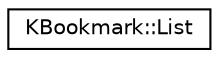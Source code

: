 digraph "Graphical Class Hierarchy"
{
  edge [fontname="Helvetica",fontsize="10",labelfontname="Helvetica",labelfontsize="10"];
  node [fontname="Helvetica",fontsize="10",shape=record];
  rankdir="LR";
  Node0 [label="KBookmark::List",height=0.2,width=0.4,color="black", fillcolor="white", style="filled",URL="$classKBookmark_1_1List.html",tooltip="KBookmark::List is a QList that contains bookmarks with a few convenience methods. "];
}
